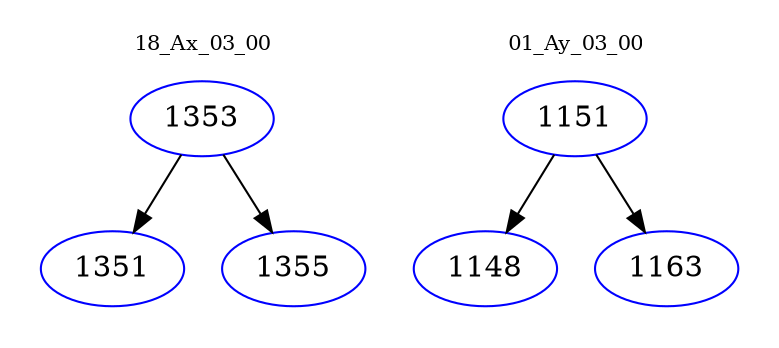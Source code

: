digraph{
subgraph cluster_0 {
color = white
label = "18_Ax_03_00";
fontsize=10;
T0_1353 [label="1353", color="blue"]
T0_1353 -> T0_1351 [color="black"]
T0_1351 [label="1351", color="blue"]
T0_1353 -> T0_1355 [color="black"]
T0_1355 [label="1355", color="blue"]
}
subgraph cluster_1 {
color = white
label = "01_Ay_03_00";
fontsize=10;
T1_1151 [label="1151", color="blue"]
T1_1151 -> T1_1148 [color="black"]
T1_1148 [label="1148", color="blue"]
T1_1151 -> T1_1163 [color="black"]
T1_1163 [label="1163", color="blue"]
}
}
